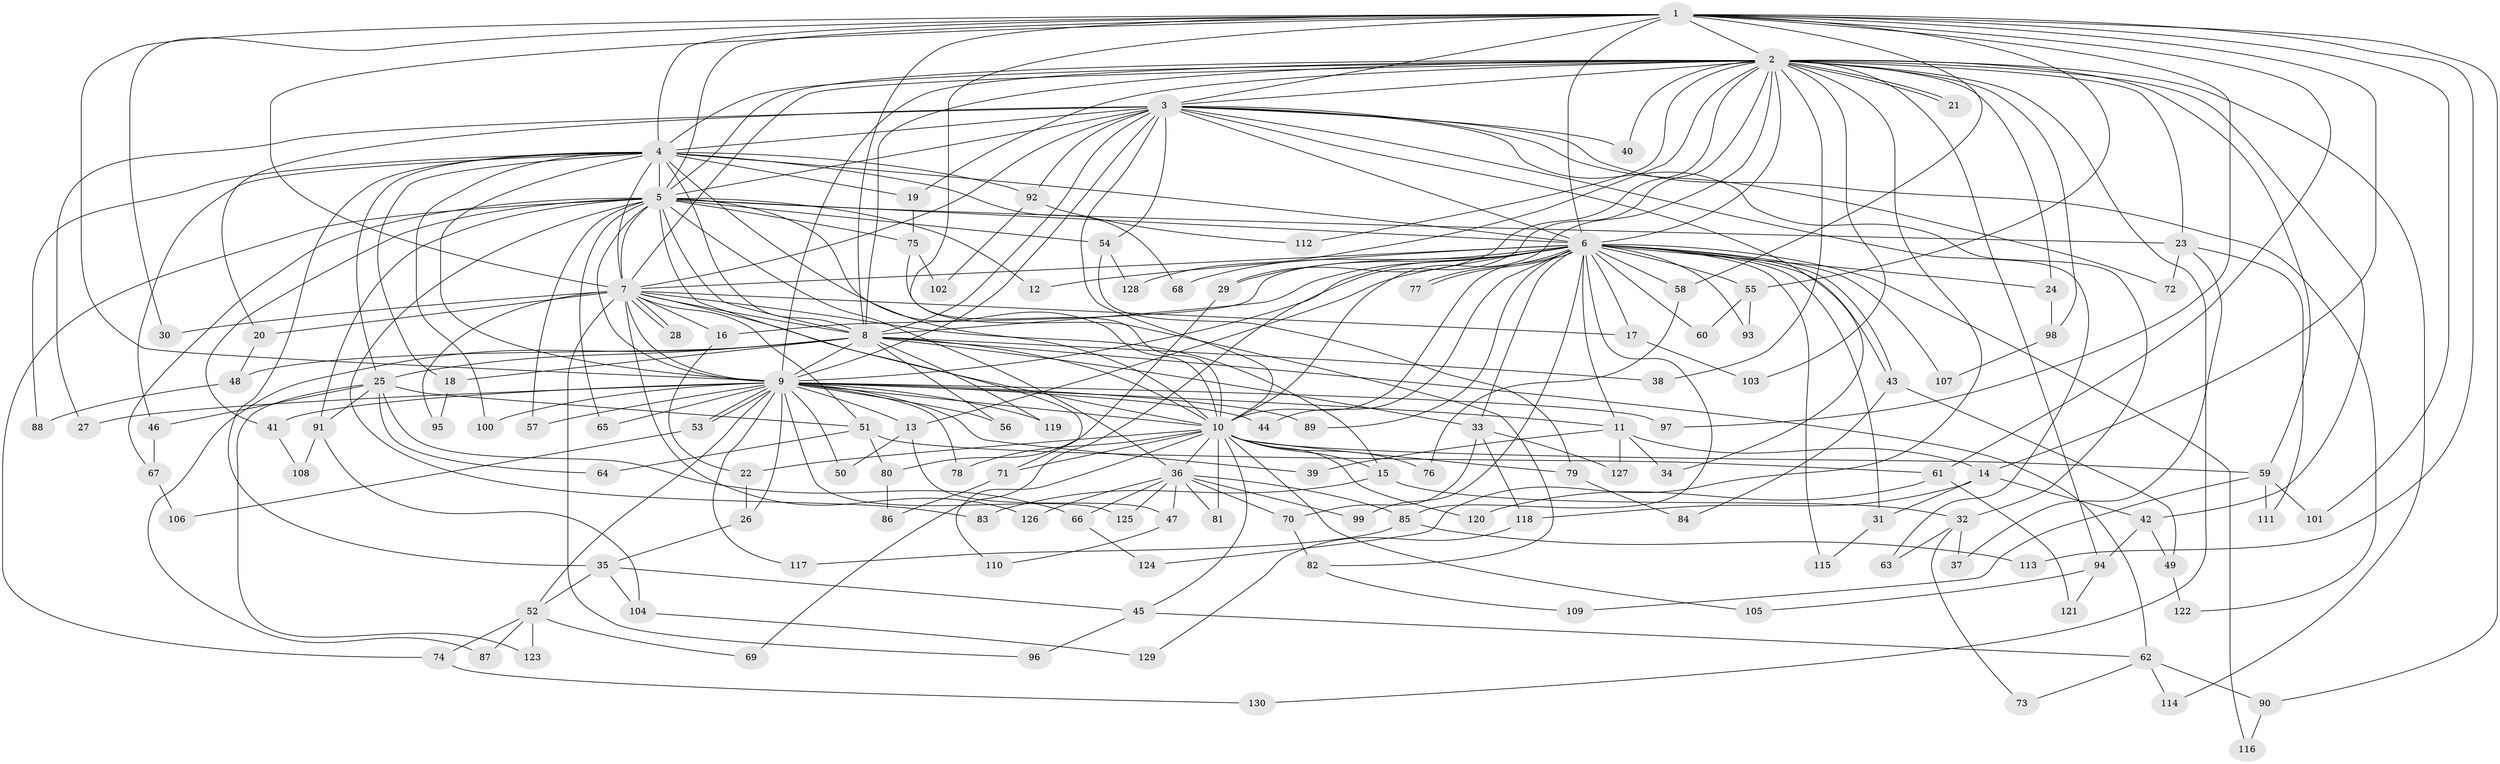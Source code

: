 // coarse degree distribution, {15: 0.02531645569620253, 24: 0.012658227848101266, 17: 0.012658227848101266, 12: 0.012658227848101266, 19: 0.02531645569620253, 25: 0.012658227848101266, 27: 0.012658227848101266, 7: 0.012658227848101266, 2: 0.4177215189873418, 6: 0.0379746835443038, 5: 0.0379746835443038, 4: 0.11392405063291139, 9: 0.02531645569620253, 1: 0.05063291139240506, 8: 0.012658227848101266, 3: 0.16455696202531644, 10: 0.012658227848101266}
// Generated by graph-tools (version 1.1) at 2025/49/03/04/25 22:49:19]
// undirected, 130 vertices, 285 edges
graph export_dot {
  node [color=gray90,style=filled];
  1;
  2;
  3;
  4;
  5;
  6;
  7;
  8;
  9;
  10;
  11;
  12;
  13;
  14;
  15;
  16;
  17;
  18;
  19;
  20;
  21;
  22;
  23;
  24;
  25;
  26;
  27;
  28;
  29;
  30;
  31;
  32;
  33;
  34;
  35;
  36;
  37;
  38;
  39;
  40;
  41;
  42;
  43;
  44;
  45;
  46;
  47;
  48;
  49;
  50;
  51;
  52;
  53;
  54;
  55;
  56;
  57;
  58;
  59;
  60;
  61;
  62;
  63;
  64;
  65;
  66;
  67;
  68;
  69;
  70;
  71;
  72;
  73;
  74;
  75;
  76;
  77;
  78;
  79;
  80;
  81;
  82;
  83;
  84;
  85;
  86;
  87;
  88;
  89;
  90;
  91;
  92;
  93;
  94;
  95;
  96;
  97;
  98;
  99;
  100;
  101;
  102;
  103;
  104;
  105;
  106;
  107;
  108;
  109;
  110;
  111;
  112;
  113;
  114;
  115;
  116;
  117;
  118;
  119;
  120;
  121;
  122;
  123;
  124;
  125;
  126;
  127;
  128;
  129;
  130;
  1 -- 2;
  1 -- 3;
  1 -- 4;
  1 -- 5;
  1 -- 6;
  1 -- 7;
  1 -- 8;
  1 -- 9;
  1 -- 10;
  1 -- 14;
  1 -- 30;
  1 -- 55;
  1 -- 58;
  1 -- 61;
  1 -- 90;
  1 -- 97;
  1 -- 101;
  1 -- 113;
  2 -- 3;
  2 -- 4;
  2 -- 5;
  2 -- 6;
  2 -- 7;
  2 -- 8;
  2 -- 9;
  2 -- 10;
  2 -- 19;
  2 -- 21;
  2 -- 21;
  2 -- 23;
  2 -- 24;
  2 -- 29;
  2 -- 38;
  2 -- 40;
  2 -- 42;
  2 -- 59;
  2 -- 69;
  2 -- 94;
  2 -- 98;
  2 -- 103;
  2 -- 112;
  2 -- 114;
  2 -- 124;
  2 -- 128;
  2 -- 130;
  3 -- 4;
  3 -- 5;
  3 -- 6;
  3 -- 7;
  3 -- 8;
  3 -- 9;
  3 -- 10;
  3 -- 20;
  3 -- 27;
  3 -- 32;
  3 -- 34;
  3 -- 40;
  3 -- 54;
  3 -- 63;
  3 -- 72;
  3 -- 92;
  3 -- 122;
  4 -- 5;
  4 -- 6;
  4 -- 7;
  4 -- 8;
  4 -- 9;
  4 -- 10;
  4 -- 18;
  4 -- 19;
  4 -- 25;
  4 -- 35;
  4 -- 46;
  4 -- 68;
  4 -- 88;
  4 -- 92;
  4 -- 100;
  5 -- 6;
  5 -- 7;
  5 -- 8;
  5 -- 9;
  5 -- 10;
  5 -- 12;
  5 -- 23;
  5 -- 36;
  5 -- 41;
  5 -- 54;
  5 -- 57;
  5 -- 65;
  5 -- 67;
  5 -- 71;
  5 -- 74;
  5 -- 75;
  5 -- 83;
  5 -- 91;
  6 -- 7;
  6 -- 8;
  6 -- 9;
  6 -- 10;
  6 -- 11;
  6 -- 12;
  6 -- 13;
  6 -- 16;
  6 -- 17;
  6 -- 24;
  6 -- 29;
  6 -- 31;
  6 -- 33;
  6 -- 43;
  6 -- 43;
  6 -- 44;
  6 -- 55;
  6 -- 58;
  6 -- 60;
  6 -- 68;
  6 -- 77;
  6 -- 77;
  6 -- 85;
  6 -- 89;
  6 -- 93;
  6 -- 99;
  6 -- 107;
  6 -- 115;
  6 -- 116;
  7 -- 8;
  7 -- 9;
  7 -- 10;
  7 -- 15;
  7 -- 16;
  7 -- 17;
  7 -- 20;
  7 -- 28;
  7 -- 28;
  7 -- 30;
  7 -- 51;
  7 -- 95;
  7 -- 96;
  7 -- 126;
  8 -- 9;
  8 -- 10;
  8 -- 18;
  8 -- 25;
  8 -- 33;
  8 -- 38;
  8 -- 48;
  8 -- 56;
  8 -- 62;
  8 -- 87;
  8 -- 119;
  9 -- 10;
  9 -- 11;
  9 -- 13;
  9 -- 26;
  9 -- 27;
  9 -- 39;
  9 -- 41;
  9 -- 44;
  9 -- 50;
  9 -- 52;
  9 -- 53;
  9 -- 53;
  9 -- 56;
  9 -- 57;
  9 -- 65;
  9 -- 78;
  9 -- 89;
  9 -- 97;
  9 -- 100;
  9 -- 117;
  9 -- 119;
  9 -- 125;
  10 -- 15;
  10 -- 22;
  10 -- 36;
  10 -- 45;
  10 -- 59;
  10 -- 71;
  10 -- 76;
  10 -- 78;
  10 -- 79;
  10 -- 81;
  10 -- 105;
  10 -- 110;
  10 -- 120;
  11 -- 14;
  11 -- 34;
  11 -- 39;
  11 -- 127;
  13 -- 47;
  13 -- 50;
  14 -- 31;
  14 -- 42;
  14 -- 118;
  15 -- 32;
  15 -- 83;
  16 -- 22;
  17 -- 103;
  18 -- 95;
  19 -- 75;
  20 -- 48;
  22 -- 26;
  23 -- 37;
  23 -- 72;
  23 -- 111;
  24 -- 98;
  25 -- 46;
  25 -- 51;
  25 -- 64;
  25 -- 66;
  25 -- 91;
  25 -- 123;
  26 -- 35;
  29 -- 80;
  31 -- 115;
  32 -- 37;
  32 -- 63;
  32 -- 73;
  33 -- 70;
  33 -- 118;
  33 -- 127;
  35 -- 45;
  35 -- 52;
  35 -- 104;
  36 -- 47;
  36 -- 66;
  36 -- 70;
  36 -- 81;
  36 -- 85;
  36 -- 99;
  36 -- 125;
  36 -- 126;
  41 -- 108;
  42 -- 49;
  42 -- 94;
  43 -- 49;
  43 -- 84;
  45 -- 62;
  45 -- 96;
  46 -- 67;
  47 -- 110;
  48 -- 88;
  49 -- 122;
  51 -- 61;
  51 -- 64;
  51 -- 80;
  52 -- 69;
  52 -- 74;
  52 -- 87;
  52 -- 123;
  53 -- 106;
  54 -- 79;
  54 -- 128;
  55 -- 60;
  55 -- 93;
  58 -- 76;
  59 -- 101;
  59 -- 109;
  59 -- 111;
  61 -- 120;
  61 -- 121;
  62 -- 73;
  62 -- 90;
  62 -- 114;
  66 -- 124;
  67 -- 106;
  70 -- 82;
  71 -- 86;
  74 -- 130;
  75 -- 82;
  75 -- 102;
  79 -- 84;
  80 -- 86;
  82 -- 109;
  85 -- 113;
  85 -- 117;
  90 -- 116;
  91 -- 104;
  91 -- 108;
  92 -- 102;
  92 -- 112;
  94 -- 105;
  94 -- 121;
  98 -- 107;
  104 -- 129;
  118 -- 129;
}
